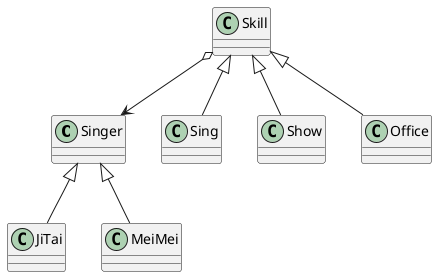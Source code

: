 @startuml

class Singer
class JiTai
class MeiMei
class Skill
class Sing
class Show
class Office

Singer <|-- JiTai
Singer <|-- MeiMei

Skill <|-- Sing
Skill <|-- Show
Skill <|-- Office

Skill o--> Singer


@enduml